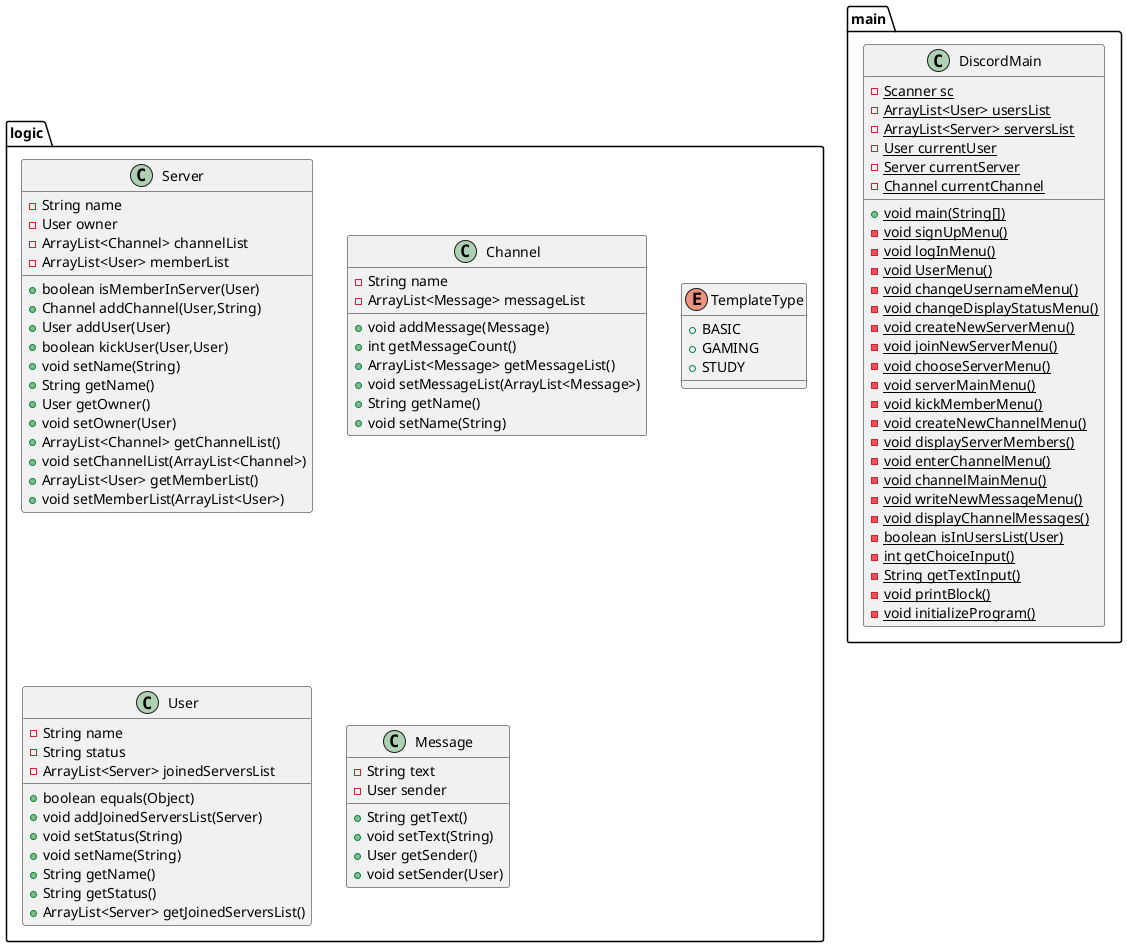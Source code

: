@startuml
class logic.Server {
- String name
- User owner
- ArrayList<Channel> channelList
- ArrayList<User> memberList
+ boolean isMemberInServer(User)
+ Channel addChannel(User,String)
+ User addUser(User)
+ boolean kickUser(User,User)
+ void setName(String)
+ String getName()
+ User getOwner()
+ void setOwner(User)
+ ArrayList<Channel> getChannelList()
+ void setChannelList(ArrayList<Channel>)
+ ArrayList<User> getMemberList()
+ void setMemberList(ArrayList<User>)
}


class logic.Channel {
- String name
- ArrayList<Message> messageList
+ void addMessage(Message)
+ int getMessageCount()
+ ArrayList<Message> getMessageList()
+ void setMessageList(ArrayList<Message>)
+ String getName()
+ void setName(String)
}


enum logic.TemplateType {
+  BASIC
+  GAMING
+  STUDY
}

class logic.User {
- String name
- String status
- ArrayList<Server> joinedServersList
+ boolean equals(Object)
+ void addJoinedServersList(Server)
+ void setStatus(String)
+ void setName(String)
+ String getName()
+ String getStatus()
+ ArrayList<Server> getJoinedServersList()
}


class main.DiscordMain {
- {static} Scanner sc
- {static} ArrayList<User> usersList
- {static} ArrayList<Server> serversList
- {static} User currentUser
- {static} Server currentServer
- {static} Channel currentChannel
+ {static} void main(String[])
- {static} void signUpMenu()
- {static} void logInMenu()
- {static} void UserMenu()
- {static} void changeUsernameMenu()
- {static} void changeDisplayStatusMenu()
- {static} void createNewServerMenu()
- {static} void joinNewServerMenu()
- {static} void chooseServerMenu()
- {static} void serverMainMenu()
- {static} void kickMemberMenu()
- {static} void createNewChannelMenu()
- {static} void displayServerMembers()
- {static} void enterChannelMenu()
- {static} void channelMainMenu()
- {static} void writeNewMessageMenu()
- {static} void displayChannelMessages()
- {static} boolean isInUsersList(User)
- {static} int getChoiceInput()
- {static} String getTextInput()
- {static} void printBlock()
- {static} void initializeProgram()
}


class logic.Message {
- String text
- User sender
+ String getText()
+ void setText(String)
+ User getSender()
+ void setSender(User)
}


@enduml